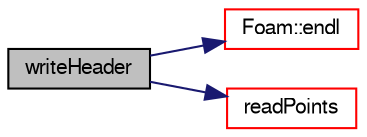 digraph "writeHeader"
{
  bgcolor="transparent";
  edge [fontname="FreeSans",fontsize="10",labelfontname="FreeSans",labelfontsize="10"];
  node [fontname="FreeSans",fontsize="10",shape=record];
  rankdir="LR";
  Node134 [label="writeHeader",height=0.2,width=0.4,color="black", fillcolor="grey75", style="filled", fontcolor="black"];
  Node134 -> Node135 [color="midnightblue",fontsize="10",style="solid",fontname="FreeSans"];
  Node135 [label="Foam::endl",height=0.2,width=0.4,color="red",URL="$a21124.html#a2db8fe02a0d3909e9351bb4275b23ce4",tooltip="Add newline and flush stream. "];
  Node134 -> Node137 [color="midnightblue",fontsize="10",style="solid",fontname="FreeSans"];
  Node137 [label="readPoints",height=0.2,width=0.4,color="red",URL="$a21886.html#a72132a8799b05e40e6436869b5f17693",tooltip="Read points from a (.vrt) file. "];
}
